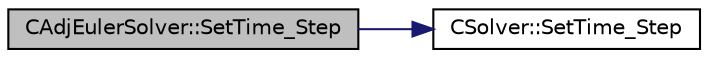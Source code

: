 digraph "CAdjEulerSolver::SetTime_Step"
{
 // LATEX_PDF_SIZE
  edge [fontname="Helvetica",fontsize="10",labelfontname="Helvetica",labelfontsize="10"];
  node [fontname="Helvetica",fontsize="10",shape=record];
  rankdir="LR";
  Node1 [label="CAdjEulerSolver::SetTime_Step",height=0.2,width=0.4,color="black", fillcolor="grey75", style="filled", fontcolor="black",tooltip="A virtual member."];
  Node1 -> Node2 [color="midnightblue",fontsize="10",style="solid",fontname="Helvetica"];
  Node2 [label="CSolver::SetTime_Step",height=0.2,width=0.4,color="black", fillcolor="white", style="filled",URL="$classCSolver.html#a59168ff9a35447672e6ee77cf4bcb1ec",tooltip="A virtual member."];
}
